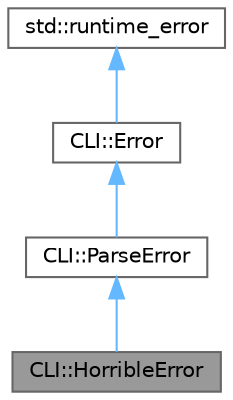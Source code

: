 digraph "CLI::HorribleError"
{
 // LATEX_PDF_SIZE
  bgcolor="transparent";
  edge [fontname=Helvetica,fontsize=10,labelfontname=Helvetica,labelfontsize=10];
  node [fontname=Helvetica,fontsize=10,shape=box,height=0.2,width=0.4];
  Node1 [id="Node000001",label="CLI::HorribleError",height=0.2,width=0.4,color="gray40", fillcolor="grey60", style="filled", fontcolor="black",tooltip=" "];
  Node2 -> Node1 [id="edge1_Node000001_Node000002",dir="back",color="steelblue1",style="solid",tooltip=" "];
  Node2 [id="Node000002",label="CLI::ParseError",height=0.2,width=0.4,color="gray40", fillcolor="white", style="filled",URL="$class_c_l_i_1_1_parse_error.html",tooltip="Anything that can error in Parse"];
  Node3 -> Node2 [id="edge2_Node000002_Node000003",dir="back",color="steelblue1",style="solid",tooltip=" "];
  Node3 [id="Node000003",label="CLI::Error",height=0.2,width=0.4,color="gray40", fillcolor="white", style="filled",URL="$class_c_l_i_1_1_error.html",tooltip="All errors derive from this one"];
  Node4 -> Node3 [id="edge3_Node000003_Node000004",dir="back",color="steelblue1",style="solid",tooltip=" "];
  Node4 [id="Node000004",label="std::runtime_error",height=0.2,width=0.4,color="gray40", fillcolor="white", style="filled",tooltip=" "];
}
